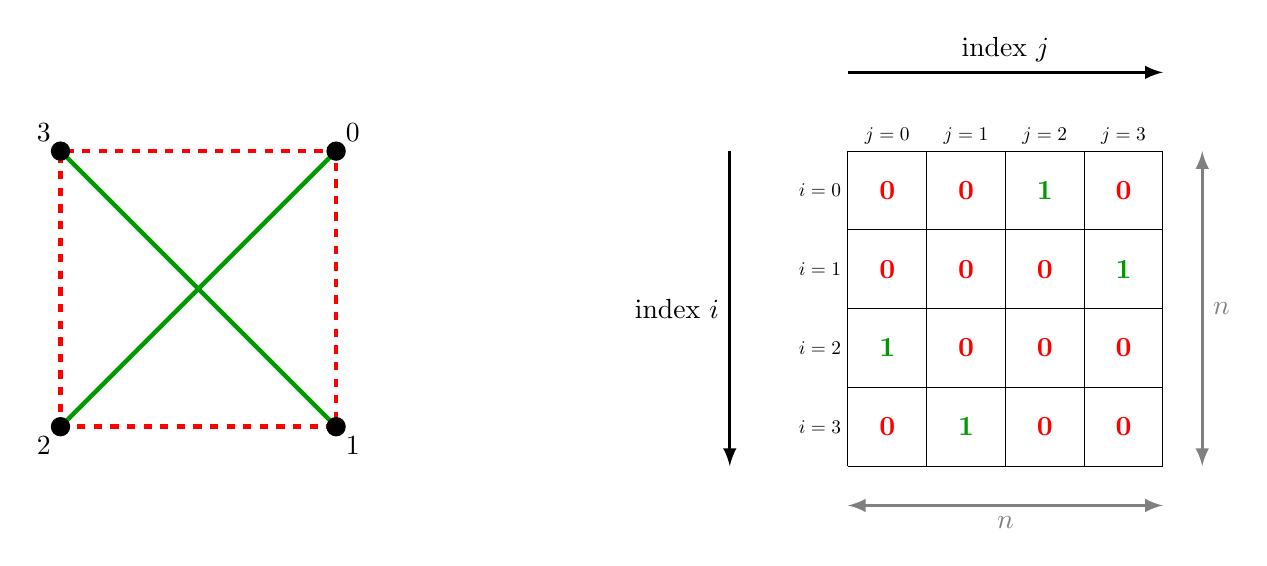 \begin{tikzpicture}

\begin{scope}[scale=3.5]
\draw[ultra thick,red,dashed]  (0,0)--(1,0)--(1,1)--(0,1)--cycle;
\draw[ultra thick,green!60!black] (1,1)--(0,0);
\draw[ultra thick,green!60!black] (0,1)--(1,0);

\fill[black] (0,0) circle (1pt) node[below left]{2};
 \fill[black] (0,1) circle (1pt) node[above left]{3};
\fill[black] (1,0) circle (1pt) node[below right]{1};
\fill[black] (1,1) circle (1pt) node[above right]{0};
\end{scope}

% Ramsey - Tableau
\begin{scope}[xshift=10cm,yshift=-0.5cm]
\draw (0,0) grid ++(4,4);

\node[red] at (0.5,0.5) {\bf 0};
\node[green!60!black] at (1.5,0.5) {\bf 1};
\node[red] at (2.5,0.5) {\bf 0};
\node[red] at (3.5,0.5) {\bf 0};

\node[green!60!black] at (0.5,1.5) {\bf 1};
\node[red] at (1.5,1.5) {\bf 0};
\node[red] at (2.5,1.5) {\bf 0};
\node[red] at (3.5,1.5) {\bf 0};

\node[red] at (0.5,2.5) {\bf 0};
\node[red] at (1.5,2.5) {\bf 0};
\node[red] at (2.5,2.5) {\bf 0};
\node[green!60!black] at (3.5,2.5) {\bf 1};

\node[red] at (0.5,3.5) {\bf 0};
\node[red] at (1.5,3.5) {\bf 0};
\node[green!60!black] at (2.5,3.5) {\bf 1};
\node[red] at (3.5,3.5) {\bf 0};


%\node at (3,-1.5) {\bf Tableau};

\draw[->,>=latex,very thick]   (0,5)  to node[midway, above] {index $j$}  ++(4,0) ;
\draw[->,>=latex,very thick]   (-1.5,4)  to node[midway, left] {index $i$}  ++(0,-4) ;

\node[scale=0.7,above] at (0.5,4) {$j=0$};
\node[scale=0.7,above] at (1.5,4) {$j=1$};
\node[scale=0.7,above] at (2.5,4) {$j=2$};
\node[scale=0.7,above] at (3.5,4) {$j=3$};

\node[scale=0.7,left] at (0,3.5) {$i=0$};
\node[scale=0.7,left] at (0,2.5) {$i=1$};
\node[scale=0.7,left] at (0,1.5) {$i=2$};
\node[scale=0.7,left] at (0,0.5) {$i=3$};


\draw[<->,>=latex,very thick,gray]   (0,-0.5)  to node[midway, below] {$n$}  ++(4,0) ;
\draw[<->,>=latex,very thick,gray]   (4.5,0)  to node[midway, right] {$n$}  ++(0,4) ;

\end{scope}

\end{tikzpicture}